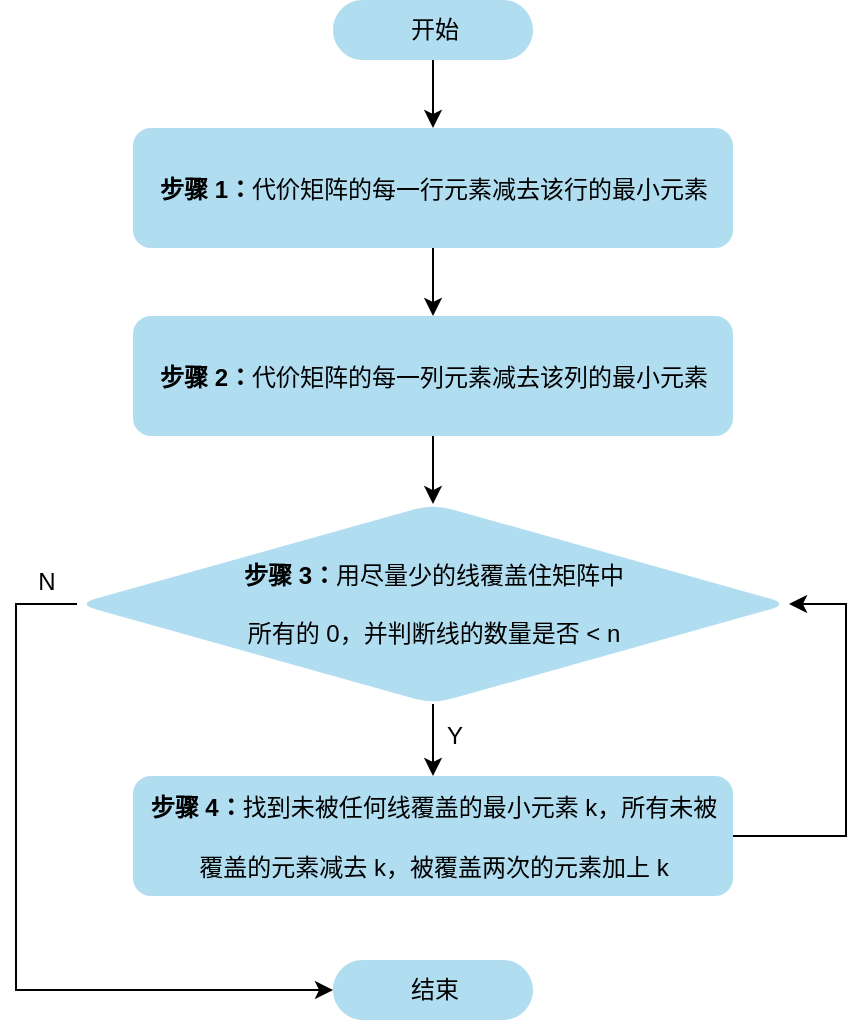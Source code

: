 <mxfile version="13.9.9" type="device"><diagram id="C5RBs43oDa-KdzZeNtuy" name="Page-1"><mxGraphModel dx="1069" dy="617" grid="0" gridSize="10" guides="1" tooltips="1" connect="1" arrows="1" fold="1" page="1" pageScale="1" pageWidth="827" pageHeight="1169" math="0" shadow="0"><root><mxCell id="WIyWlLk6GJQsqaUBKTNV-0"/><mxCell id="WIyWlLk6GJQsqaUBKTNV-1" parent="WIyWlLk6GJQsqaUBKTNV-0"/><mxCell id="2F3510X_p-NlIXnHSJ_j-3" value="" style="edgeStyle=orthogonalEdgeStyle;rounded=0;orthogonalLoop=1;jettySize=auto;html=1;" edge="1" parent="WIyWlLk6GJQsqaUBKTNV-1" source="2F3510X_p-NlIXnHSJ_j-1" target="2F3510X_p-NlIXnHSJ_j-4"><mxGeometry relative="1" as="geometry"><mxPoint x="397.5" y="218" as="targetPoint"/></mxGeometry></mxCell><mxCell id="2F3510X_p-NlIXnHSJ_j-1" value="&lt;p style=&quot;line-height: 150%&quot;&gt;&lt;b&gt;步骤 1：&lt;/b&gt;代价矩阵的每一行元素减去该行的最小元素&lt;/p&gt;" style="rounded=1;whiteSpace=wrap;html=1;fillColor=#b1ddf0;strokeColor=none;" vertex="1" parent="WIyWlLk6GJQsqaUBKTNV-1"><mxGeometry x="247.5" y="113" width="300" height="60" as="geometry"/></mxCell><mxCell id="2F3510X_p-NlIXnHSJ_j-12" value="" style="edgeStyle=orthogonalEdgeStyle;rounded=0;orthogonalLoop=1;jettySize=auto;html=1;" edge="1" parent="WIyWlLk6GJQsqaUBKTNV-1" source="2F3510X_p-NlIXnHSJ_j-4" target="2F3510X_p-NlIXnHSJ_j-11"><mxGeometry relative="1" as="geometry"/></mxCell><mxCell id="2F3510X_p-NlIXnHSJ_j-4" value="&lt;p style=&quot;line-height: 150%&quot;&gt;&lt;b&gt;步骤 2：&lt;/b&gt;代价矩阵的每一列元素减去该列的最小元素&lt;/p&gt;" style="rounded=1;whiteSpace=wrap;html=1;fillColor=#b1ddf0;strokeColor=none;" vertex="1" parent="WIyWlLk6GJQsqaUBKTNV-1"><mxGeometry x="247.51" y="207" width="300" height="60" as="geometry"/></mxCell><mxCell id="2F3510X_p-NlIXnHSJ_j-14" value="" style="edgeStyle=orthogonalEdgeStyle;rounded=0;orthogonalLoop=1;jettySize=auto;html=1;" edge="1" parent="WIyWlLk6GJQsqaUBKTNV-1" source="2F3510X_p-NlIXnHSJ_j-11" target="2F3510X_p-NlIXnHSJ_j-13"><mxGeometry relative="1" as="geometry"/></mxCell><mxCell id="2F3510X_p-NlIXnHSJ_j-40" style="edgeStyle=orthogonalEdgeStyle;rounded=0;orthogonalLoop=1;jettySize=auto;html=1;exitX=0;exitY=0.5;exitDx=0;exitDy=0;entryX=0;entryY=0.5;entryDx=0;entryDy=0;entryPerimeter=0;" edge="1" parent="WIyWlLk6GJQsqaUBKTNV-1" source="2F3510X_p-NlIXnHSJ_j-11" target="2F3510X_p-NlIXnHSJ_j-39"><mxGeometry relative="1" as="geometry"><Array as="points"><mxPoint x="189" y="351"/><mxPoint x="189" y="544"/></Array></mxGeometry></mxCell><mxCell id="2F3510X_p-NlIXnHSJ_j-11" value="&lt;span style=&quot;line-height: 100%&quot;&gt;&lt;b&gt;步骤 3：&lt;/b&gt;用尽量少的线覆盖住矩阵中&lt;br&gt;&lt;br&gt;所有的 0，并判断线的数量是否 &amp;lt; n&lt;/span&gt;" style="rhombus;whiteSpace=wrap;html=1;rounded=1;strokeColor=none;fillColor=#b1ddf0;" vertex="1" parent="WIyWlLk6GJQsqaUBKTNV-1"><mxGeometry x="219.51" y="301" width="356" height="100" as="geometry"/></mxCell><mxCell id="2F3510X_p-NlIXnHSJ_j-42" style="edgeStyle=orthogonalEdgeStyle;rounded=0;orthogonalLoop=1;jettySize=auto;html=1;exitX=1;exitY=0.5;exitDx=0;exitDy=0;entryX=1;entryY=0.5;entryDx=0;entryDy=0;" edge="1" parent="WIyWlLk6GJQsqaUBKTNV-1" source="2F3510X_p-NlIXnHSJ_j-13" target="2F3510X_p-NlIXnHSJ_j-11"><mxGeometry relative="1" as="geometry"><Array as="points"><mxPoint x="604" y="467"/><mxPoint x="604" y="351"/></Array></mxGeometry></mxCell><mxCell id="2F3510X_p-NlIXnHSJ_j-13" value="&lt;p style=&quot;line-height: 150%&quot;&gt;&lt;b&gt;步骤 4：&lt;/b&gt;找到未被任何线覆盖的最小元素 k，所有未被&lt;/p&gt;&lt;p style=&quot;line-height: 150%&quot;&gt;覆盖的元素减去 k，被覆盖两次的元素加上 k&lt;/p&gt;" style="whiteSpace=wrap;html=1;rounded=1;strokeColor=none;fillColor=#b1ddf0;" vertex="1" parent="WIyWlLk6GJQsqaUBKTNV-1"><mxGeometry x="247.51" y="437" width="300" height="60" as="geometry"/></mxCell><mxCell id="2F3510X_p-NlIXnHSJ_j-16" value="Y" style="text;html=1;align=center;verticalAlign=middle;resizable=0;points=[];autosize=1;" vertex="1" parent="WIyWlLk6GJQsqaUBKTNV-1"><mxGeometry x="399" y="408" width="18" height="18" as="geometry"/></mxCell><mxCell id="2F3510X_p-NlIXnHSJ_j-27" value="" style="edgeStyle=orthogonalEdgeStyle;rounded=0;orthogonalLoop=1;jettySize=auto;html=1;" edge="1" parent="WIyWlLk6GJQsqaUBKTNV-1" source="2F3510X_p-NlIXnHSJ_j-26" target="2F3510X_p-NlIXnHSJ_j-1"><mxGeometry relative="1" as="geometry"/></mxCell><mxCell id="2F3510X_p-NlIXnHSJ_j-26" value="开始" style="html=1;dashed=0;whitespace=wrap;shape=mxgraph.dfd.start;fillColor=#b1ddf0;strokeColor=none;" vertex="1" parent="WIyWlLk6GJQsqaUBKTNV-1"><mxGeometry x="347.51" y="49" width="100" height="30" as="geometry"/></mxCell><mxCell id="2F3510X_p-NlIXnHSJ_j-39" value="结束" style="html=1;dashed=0;whitespace=wrap;shape=mxgraph.dfd.start;fillColor=#b1ddf0;strokeColor=none;" vertex="1" parent="WIyWlLk6GJQsqaUBKTNV-1"><mxGeometry x="347.51" y="529" width="100" height="30" as="geometry"/></mxCell><mxCell id="2F3510X_p-NlIXnHSJ_j-41" value="N" style="text;html=1;align=center;verticalAlign=middle;resizable=0;points=[];autosize=1;" vertex="1" parent="WIyWlLk6GJQsqaUBKTNV-1"><mxGeometry x="194" y="331" width="19" height="18" as="geometry"/></mxCell></root></mxGraphModel></diagram></mxfile>